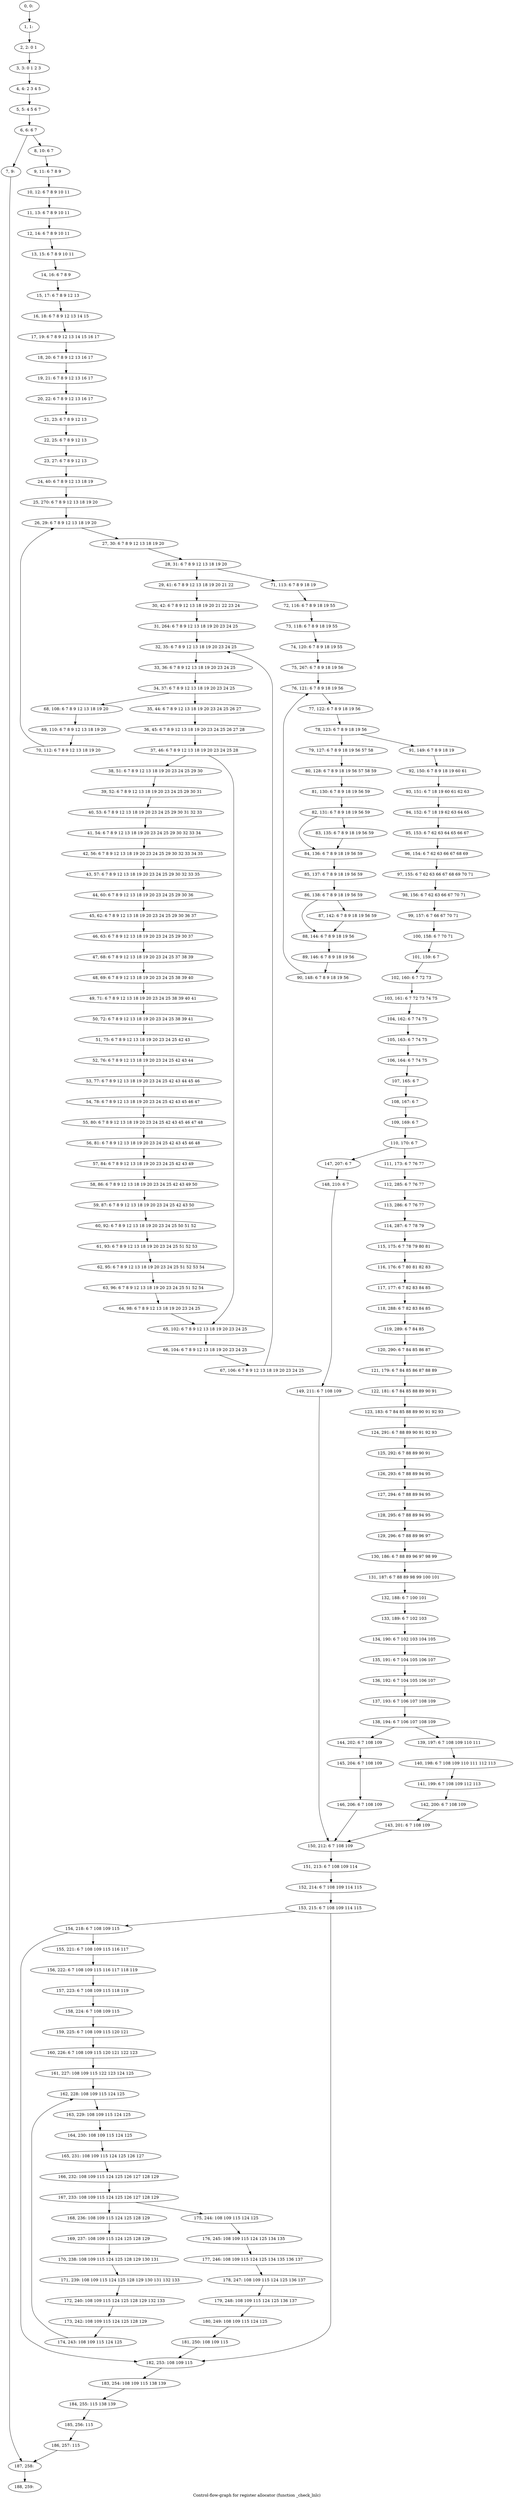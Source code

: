 digraph G {
graph [label="Control-flow-graph for register allocator (function _check_lnlc)"]
0[label="0, 0: "];
1[label="1, 1: "];
2[label="2, 2: 0 1 "];
3[label="3, 3: 0 1 2 3 "];
4[label="4, 4: 2 3 4 5 "];
5[label="5, 5: 4 5 6 7 "];
6[label="6, 6: 6 7 "];
7[label="7, 9: "];
8[label="8, 10: 6 7 "];
9[label="9, 11: 6 7 8 9 "];
10[label="10, 12: 6 7 8 9 10 11 "];
11[label="11, 13: 6 7 8 9 10 11 "];
12[label="12, 14: 6 7 8 9 10 11 "];
13[label="13, 15: 6 7 8 9 10 11 "];
14[label="14, 16: 6 7 8 9 "];
15[label="15, 17: 6 7 8 9 12 13 "];
16[label="16, 18: 6 7 8 9 12 13 14 15 "];
17[label="17, 19: 6 7 8 9 12 13 14 15 16 17 "];
18[label="18, 20: 6 7 8 9 12 13 16 17 "];
19[label="19, 21: 6 7 8 9 12 13 16 17 "];
20[label="20, 22: 6 7 8 9 12 13 16 17 "];
21[label="21, 23: 6 7 8 9 12 13 "];
22[label="22, 25: 6 7 8 9 12 13 "];
23[label="23, 27: 6 7 8 9 12 13 "];
24[label="24, 40: 6 7 8 9 12 13 18 19 "];
25[label="25, 270: 6 7 8 9 12 13 18 19 20 "];
26[label="26, 29: 6 7 8 9 12 13 18 19 20 "];
27[label="27, 30: 6 7 8 9 12 13 18 19 20 "];
28[label="28, 31: 6 7 8 9 12 13 18 19 20 "];
29[label="29, 41: 6 7 8 9 12 13 18 19 20 21 22 "];
30[label="30, 42: 6 7 8 9 12 13 18 19 20 21 22 23 24 "];
31[label="31, 264: 6 7 8 9 12 13 18 19 20 23 24 25 "];
32[label="32, 35: 6 7 8 9 12 13 18 19 20 23 24 25 "];
33[label="33, 36: 6 7 8 9 12 13 18 19 20 23 24 25 "];
34[label="34, 37: 6 7 8 9 12 13 18 19 20 23 24 25 "];
35[label="35, 44: 6 7 8 9 12 13 18 19 20 23 24 25 26 27 "];
36[label="36, 45: 6 7 8 9 12 13 18 19 20 23 24 25 26 27 28 "];
37[label="37, 46: 6 7 8 9 12 13 18 19 20 23 24 25 28 "];
38[label="38, 51: 6 7 8 9 12 13 18 19 20 23 24 25 29 30 "];
39[label="39, 52: 6 7 8 9 12 13 18 19 20 23 24 25 29 30 31 "];
40[label="40, 53: 6 7 8 9 12 13 18 19 20 23 24 25 29 30 31 32 33 "];
41[label="41, 54: 6 7 8 9 12 13 18 19 20 23 24 25 29 30 32 33 34 "];
42[label="42, 56: 6 7 8 9 12 13 18 19 20 23 24 25 29 30 32 33 34 35 "];
43[label="43, 57: 6 7 8 9 12 13 18 19 20 23 24 25 29 30 32 33 35 "];
44[label="44, 60: 6 7 8 9 12 13 18 19 20 23 24 25 29 30 36 "];
45[label="45, 62: 6 7 8 9 12 13 18 19 20 23 24 25 29 30 36 37 "];
46[label="46, 63: 6 7 8 9 12 13 18 19 20 23 24 25 29 30 37 "];
47[label="47, 68: 6 7 8 9 12 13 18 19 20 23 24 25 37 38 39 "];
48[label="48, 69: 6 7 8 9 12 13 18 19 20 23 24 25 38 39 40 "];
49[label="49, 71: 6 7 8 9 12 13 18 19 20 23 24 25 38 39 40 41 "];
50[label="50, 72: 6 7 8 9 12 13 18 19 20 23 24 25 38 39 41 "];
51[label="51, 75: 6 7 8 9 12 13 18 19 20 23 24 25 42 43 "];
52[label="52, 76: 6 7 8 9 12 13 18 19 20 23 24 25 42 43 44 "];
53[label="53, 77: 6 7 8 9 12 13 18 19 20 23 24 25 42 43 44 45 46 "];
54[label="54, 78: 6 7 8 9 12 13 18 19 20 23 24 25 42 43 45 46 47 "];
55[label="55, 80: 6 7 8 9 12 13 18 19 20 23 24 25 42 43 45 46 47 48 "];
56[label="56, 81: 6 7 8 9 12 13 18 19 20 23 24 25 42 43 45 46 48 "];
57[label="57, 84: 6 7 8 9 12 13 18 19 20 23 24 25 42 43 49 "];
58[label="58, 86: 6 7 8 9 12 13 18 19 20 23 24 25 42 43 49 50 "];
59[label="59, 87: 6 7 8 9 12 13 18 19 20 23 24 25 42 43 50 "];
60[label="60, 92: 6 7 8 9 12 13 18 19 20 23 24 25 50 51 52 "];
61[label="61, 93: 6 7 8 9 12 13 18 19 20 23 24 25 51 52 53 "];
62[label="62, 95: 6 7 8 9 12 13 18 19 20 23 24 25 51 52 53 54 "];
63[label="63, 96: 6 7 8 9 12 13 18 19 20 23 24 25 51 52 54 "];
64[label="64, 98: 6 7 8 9 12 13 18 19 20 23 24 25 "];
65[label="65, 102: 6 7 8 9 12 13 18 19 20 23 24 25 "];
66[label="66, 104: 6 7 8 9 12 13 18 19 20 23 24 25 "];
67[label="67, 106: 6 7 8 9 12 13 18 19 20 23 24 25 "];
68[label="68, 108: 6 7 8 9 12 13 18 19 20 "];
69[label="69, 110: 6 7 8 9 12 13 18 19 20 "];
70[label="70, 112: 6 7 8 9 12 13 18 19 20 "];
71[label="71, 113: 6 7 8 9 18 19 "];
72[label="72, 116: 6 7 8 9 18 19 55 "];
73[label="73, 118: 6 7 8 9 18 19 55 "];
74[label="74, 120: 6 7 8 9 18 19 55 "];
75[label="75, 267: 6 7 8 9 18 19 56 "];
76[label="76, 121: 6 7 8 9 18 19 56 "];
77[label="77, 122: 6 7 8 9 18 19 56 "];
78[label="78, 123: 6 7 8 9 18 19 56 "];
79[label="79, 127: 6 7 8 9 18 19 56 57 58 "];
80[label="80, 128: 6 7 8 9 18 19 56 57 58 59 "];
81[label="81, 130: 6 7 8 9 18 19 56 59 "];
82[label="82, 131: 6 7 8 9 18 19 56 59 "];
83[label="83, 135: 6 7 8 9 18 19 56 59 "];
84[label="84, 136: 6 7 8 9 18 19 56 59 "];
85[label="85, 137: 6 7 8 9 18 19 56 59 "];
86[label="86, 138: 6 7 8 9 18 19 56 59 "];
87[label="87, 142: 6 7 8 9 18 19 56 59 "];
88[label="88, 144: 6 7 8 9 18 19 56 "];
89[label="89, 146: 6 7 8 9 18 19 56 "];
90[label="90, 148: 6 7 8 9 18 19 56 "];
91[label="91, 149: 6 7 8 9 18 19 "];
92[label="92, 150: 6 7 8 9 18 19 60 61 "];
93[label="93, 151: 6 7 18 19 60 61 62 63 "];
94[label="94, 152: 6 7 18 19 62 63 64 65 "];
95[label="95, 153: 6 7 62 63 64 65 66 67 "];
96[label="96, 154: 6 7 62 63 66 67 68 69 "];
97[label="97, 155: 6 7 62 63 66 67 68 69 70 71 "];
98[label="98, 156: 6 7 62 63 66 67 70 71 "];
99[label="99, 157: 6 7 66 67 70 71 "];
100[label="100, 158: 6 7 70 71 "];
101[label="101, 159: 6 7 "];
102[label="102, 160: 6 7 72 73 "];
103[label="103, 161: 6 7 72 73 74 75 "];
104[label="104, 162: 6 7 74 75 "];
105[label="105, 163: 6 7 74 75 "];
106[label="106, 164: 6 7 74 75 "];
107[label="107, 165: 6 7 "];
108[label="108, 167: 6 7 "];
109[label="109, 169: 6 7 "];
110[label="110, 170: 6 7 "];
111[label="111, 173: 6 7 76 77 "];
112[label="112, 285: 6 7 76 77 "];
113[label="113, 286: 6 7 76 77 "];
114[label="114, 287: 6 7 78 79 "];
115[label="115, 175: 6 7 78 79 80 81 "];
116[label="116, 176: 6 7 80 81 82 83 "];
117[label="117, 177: 6 7 82 83 84 85 "];
118[label="118, 288: 6 7 82 83 84 85 "];
119[label="119, 289: 6 7 84 85 "];
120[label="120, 290: 6 7 84 85 86 87 "];
121[label="121, 179: 6 7 84 85 86 87 88 89 "];
122[label="122, 181: 6 7 84 85 88 89 90 91 "];
123[label="123, 183: 6 7 84 85 88 89 90 91 92 93 "];
124[label="124, 291: 6 7 88 89 90 91 92 93 "];
125[label="125, 292: 6 7 88 89 90 91 "];
126[label="126, 293: 6 7 88 89 94 95 "];
127[label="127, 294: 6 7 88 89 94 95 "];
128[label="128, 295: 6 7 88 89 94 95 "];
129[label="129, 296: 6 7 88 89 96 97 "];
130[label="130, 186: 6 7 88 89 96 97 98 99 "];
131[label="131, 187: 6 7 88 89 98 99 100 101 "];
132[label="132, 188: 6 7 100 101 "];
133[label="133, 189: 6 7 102 103 "];
134[label="134, 190: 6 7 102 103 104 105 "];
135[label="135, 191: 6 7 104 105 106 107 "];
136[label="136, 192: 6 7 104 105 106 107 "];
137[label="137, 193: 6 7 106 107 108 109 "];
138[label="138, 194: 6 7 106 107 108 109 "];
139[label="139, 197: 6 7 108 109 110 111 "];
140[label="140, 198: 6 7 108 109 110 111 112 113 "];
141[label="141, 199: 6 7 108 109 112 113 "];
142[label="142, 200: 6 7 108 109 "];
143[label="143, 201: 6 7 108 109 "];
144[label="144, 202: 6 7 108 109 "];
145[label="145, 204: 6 7 108 109 "];
146[label="146, 206: 6 7 108 109 "];
147[label="147, 207: 6 7 "];
148[label="148, 210: 6 7 "];
149[label="149, 211: 6 7 108 109 "];
150[label="150, 212: 6 7 108 109 "];
151[label="151, 213: 6 7 108 109 114 "];
152[label="152, 214: 6 7 108 109 114 115 "];
153[label="153, 215: 6 7 108 109 114 115 "];
154[label="154, 218: 6 7 108 109 115 "];
155[label="155, 221: 6 7 108 109 115 116 117 "];
156[label="156, 222: 6 7 108 109 115 116 117 118 119 "];
157[label="157, 223: 6 7 108 109 115 118 119 "];
158[label="158, 224: 6 7 108 109 115 "];
159[label="159, 225: 6 7 108 109 115 120 121 "];
160[label="160, 226: 6 7 108 109 115 120 121 122 123 "];
161[label="161, 227: 108 109 115 122 123 124 125 "];
162[label="162, 228: 108 109 115 124 125 "];
163[label="163, 229: 108 109 115 124 125 "];
164[label="164, 230: 108 109 115 124 125 "];
165[label="165, 231: 108 109 115 124 125 126 127 "];
166[label="166, 232: 108 109 115 124 125 126 127 128 129 "];
167[label="167, 233: 108 109 115 124 125 126 127 128 129 "];
168[label="168, 236: 108 109 115 124 125 128 129 "];
169[label="169, 237: 108 109 115 124 125 128 129 "];
170[label="170, 238: 108 109 115 124 125 128 129 130 131 "];
171[label="171, 239: 108 109 115 124 125 128 129 130 131 132 133 "];
172[label="172, 240: 108 109 115 124 125 128 129 132 133 "];
173[label="173, 242: 108 109 115 124 125 128 129 "];
174[label="174, 243: 108 109 115 124 125 "];
175[label="175, 244: 108 109 115 124 125 "];
176[label="176, 245: 108 109 115 124 125 134 135 "];
177[label="177, 246: 108 109 115 124 125 134 135 136 137 "];
178[label="178, 247: 108 109 115 124 125 136 137 "];
179[label="179, 248: 108 109 115 124 125 136 137 "];
180[label="180, 249: 108 109 115 124 125 "];
181[label="181, 250: 108 109 115 "];
182[label="182, 253: 108 109 115 "];
183[label="183, 254: 108 109 115 138 139 "];
184[label="184, 255: 115 138 139 "];
185[label="185, 256: 115 "];
186[label="186, 257: 115 "];
187[label="187, 258: "];
188[label="188, 259: "];
0->1 ;
1->2 ;
2->3 ;
3->4 ;
4->5 ;
5->6 ;
6->7 ;
6->8 ;
7->187 ;
8->9 ;
9->10 ;
10->11 ;
11->12 ;
12->13 ;
13->14 ;
14->15 ;
15->16 ;
16->17 ;
17->18 ;
18->19 ;
19->20 ;
20->21 ;
21->22 ;
22->23 ;
23->24 ;
24->25 ;
25->26 ;
26->27 ;
27->28 ;
28->29 ;
28->71 ;
29->30 ;
30->31 ;
31->32 ;
32->33 ;
33->34 ;
34->35 ;
34->68 ;
35->36 ;
36->37 ;
37->38 ;
37->65 ;
38->39 ;
39->40 ;
40->41 ;
41->42 ;
42->43 ;
43->44 ;
44->45 ;
45->46 ;
46->47 ;
47->48 ;
48->49 ;
49->50 ;
50->51 ;
51->52 ;
52->53 ;
53->54 ;
54->55 ;
55->56 ;
56->57 ;
57->58 ;
58->59 ;
59->60 ;
60->61 ;
61->62 ;
62->63 ;
63->64 ;
64->65 ;
65->66 ;
66->67 ;
67->32 ;
68->69 ;
69->70 ;
70->26 ;
71->72 ;
72->73 ;
73->74 ;
74->75 ;
75->76 ;
76->77 ;
77->78 ;
78->79 ;
78->91 ;
79->80 ;
80->81 ;
81->82 ;
82->83 ;
82->84 ;
83->84 ;
84->85 ;
85->86 ;
86->87 ;
86->88 ;
87->88 ;
88->89 ;
89->90 ;
90->76 ;
91->92 ;
92->93 ;
93->94 ;
94->95 ;
95->96 ;
96->97 ;
97->98 ;
98->99 ;
99->100 ;
100->101 ;
101->102 ;
102->103 ;
103->104 ;
104->105 ;
105->106 ;
106->107 ;
107->108 ;
108->109 ;
109->110 ;
110->111 ;
110->147 ;
111->112 ;
112->113 ;
113->114 ;
114->115 ;
115->116 ;
116->117 ;
117->118 ;
118->119 ;
119->120 ;
120->121 ;
121->122 ;
122->123 ;
123->124 ;
124->125 ;
125->126 ;
126->127 ;
127->128 ;
128->129 ;
129->130 ;
130->131 ;
131->132 ;
132->133 ;
133->134 ;
134->135 ;
135->136 ;
136->137 ;
137->138 ;
138->139 ;
138->144 ;
139->140 ;
140->141 ;
141->142 ;
142->143 ;
143->150 ;
144->145 ;
145->146 ;
146->150 ;
147->148 ;
148->149 ;
149->150 ;
150->151 ;
151->152 ;
152->153 ;
153->154 ;
153->182 ;
154->155 ;
154->182 ;
155->156 ;
156->157 ;
157->158 ;
158->159 ;
159->160 ;
160->161 ;
161->162 ;
162->163 ;
163->164 ;
164->165 ;
165->166 ;
166->167 ;
167->168 ;
167->175 ;
168->169 ;
169->170 ;
170->171 ;
171->172 ;
172->173 ;
173->174 ;
174->162 ;
175->176 ;
176->177 ;
177->178 ;
178->179 ;
179->180 ;
180->181 ;
181->182 ;
182->183 ;
183->184 ;
184->185 ;
185->186 ;
186->187 ;
187->188 ;
}
